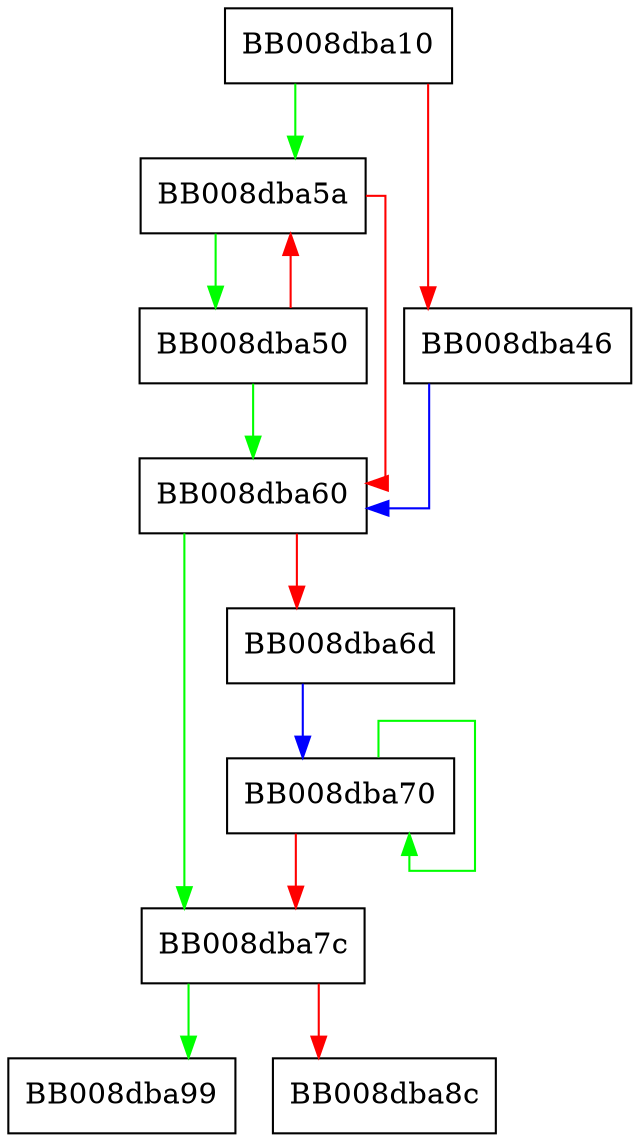 digraph get_phys_pages {
  node [shape="box"];
  graph [splines=ortho];
  BB008dba10 -> BB008dba5a [color="green"];
  BB008dba10 -> BB008dba46 [color="red"];
  BB008dba46 -> BB008dba60 [color="blue"];
  BB008dba50 -> BB008dba60 [color="green"];
  BB008dba50 -> BB008dba5a [color="red"];
  BB008dba5a -> BB008dba50 [color="green"];
  BB008dba5a -> BB008dba60 [color="red"];
  BB008dba60 -> BB008dba7c [color="green"];
  BB008dba60 -> BB008dba6d [color="red"];
  BB008dba6d -> BB008dba70 [color="blue"];
  BB008dba70 -> BB008dba70 [color="green"];
  BB008dba70 -> BB008dba7c [color="red"];
  BB008dba7c -> BB008dba99 [color="green"];
  BB008dba7c -> BB008dba8c [color="red"];
}